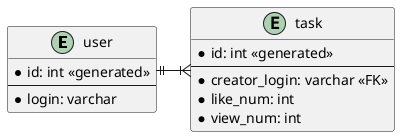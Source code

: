 @startuml

skinparam linetype ortho

entity user {
    * id: int <<generated>>
    --
    * login: varchar
}

entity task {
    * id: int <<generated>>
    --
    * creator_login: varchar <<FK>>
    * like_num: int
    * view_num: int
}

user ||-|{ task

@enduml